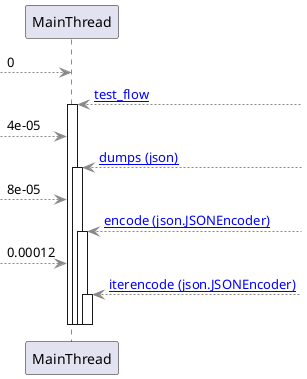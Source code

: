 @startuml
participant "MainThread" as MainThread
[-[#888888]-> MainThread: 0
MainThread<-[#888888]-]: [[1.json?req{\n    "say_hello": " function run_lp_flow. locals.say_hello at 0x7fbd4d545050"\n} test_flow]]
activate MainThread
[-[#888888]-> MainThread: 4e-05
MainThread<-[#888888]-]: [[2.json?req{\n    "allow_nan": true,\n    "check_circular": true,\n    "cls": null,\n    "default": null,\n    "ensure_ascii": true,\n    "indent": null,\n    "kw": ,\n    "obj": \n        "name": "joe"\n    ,\n    "separators": null,\n    "skipkeys": false,\n    "sort_keys": false\n} dumps (json)]]
activate MainThread
[-[#888888]-> MainThread: 8e-05
MainThread<-[#888888]-]: [[3.json?req{\n    "o": \n        "name": "joe"\n    ,\n    "self": " json.encoder.JSONEncoder object at 0x7fbd4fc4cc10"\n} encode (json.JSONEncoder)]]
activate MainThread
[-[#888888]-> MainThread: 0.00012
MainThread<-[#888888]-]: [[4.json?req{\n    "_one_shot": true,\n    "o": \n        "name": "joe"\n    ,\n    "self": " json.encoder.JSONEncoder object at 0x7fbd4fc4cc10"\n} iterencode (json.JSONEncoder)]]
activate MainThread
deactivate MainThread
deactivate MainThread
deactivate MainThread
deactivate MainThread
@enduml